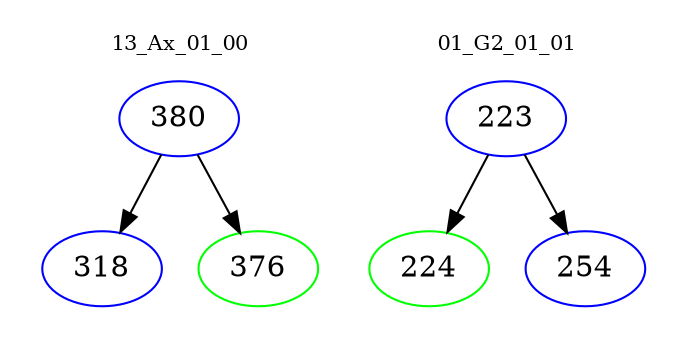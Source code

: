 digraph{
subgraph cluster_0 {
color = white
label = "13_Ax_01_00";
fontsize=10;
T0_380 [label="380", color="blue"]
T0_380 -> T0_318 [color="black"]
T0_318 [label="318", color="blue"]
T0_380 -> T0_376 [color="black"]
T0_376 [label="376", color="green"]
}
subgraph cluster_1 {
color = white
label = "01_G2_01_01";
fontsize=10;
T1_223 [label="223", color="blue"]
T1_223 -> T1_224 [color="black"]
T1_224 [label="224", color="green"]
T1_223 -> T1_254 [color="black"]
T1_254 [label="254", color="blue"]
}
}
